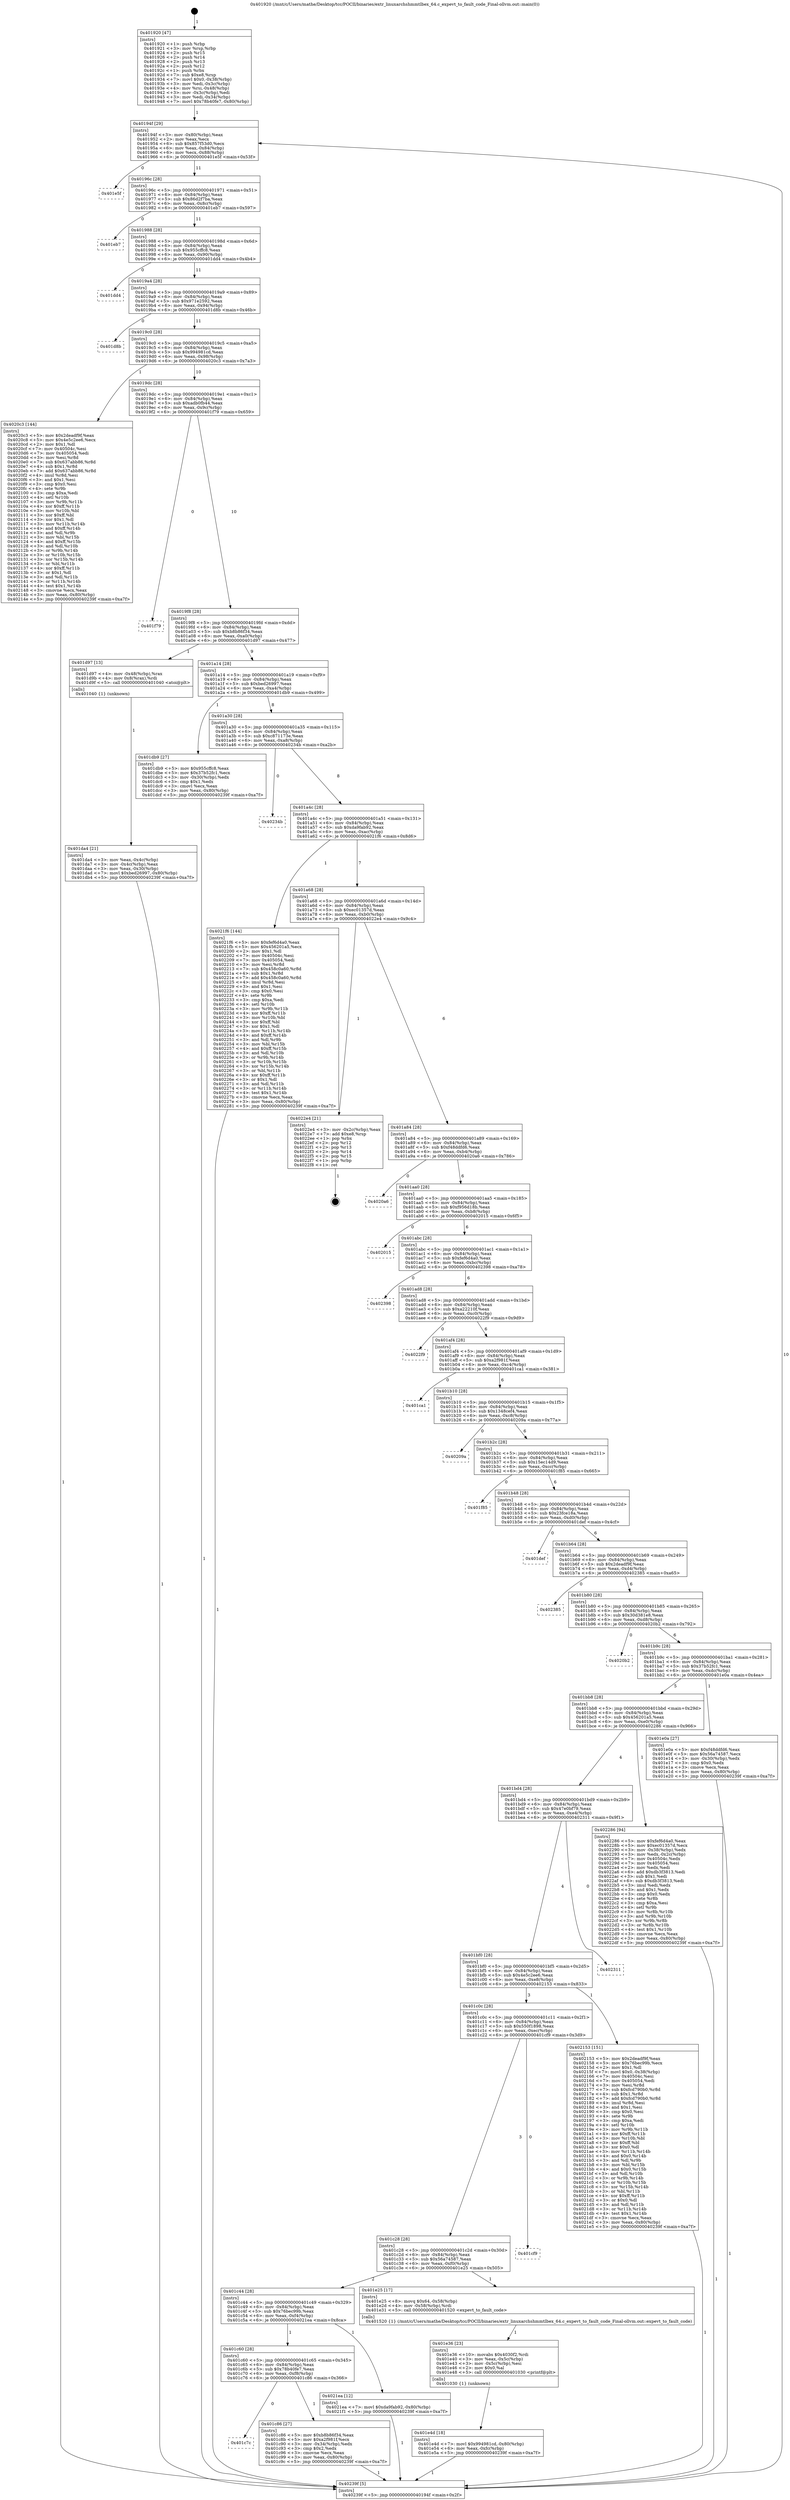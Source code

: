 digraph "0x401920" {
  label = "0x401920 (/mnt/c/Users/mathe/Desktop/tcc/POCII/binaries/extr_linuxarchshmmtlbex_64.c_expevt_to_fault_code_Final-ollvm.out::main(0))"
  labelloc = "t"
  node[shape=record]

  Entry [label="",width=0.3,height=0.3,shape=circle,fillcolor=black,style=filled]
  "0x40194f" [label="{
     0x40194f [29]\l
     | [instrs]\l
     &nbsp;&nbsp;0x40194f \<+3\>: mov -0x80(%rbp),%eax\l
     &nbsp;&nbsp;0x401952 \<+2\>: mov %eax,%ecx\l
     &nbsp;&nbsp;0x401954 \<+6\>: sub $0x857f53d0,%ecx\l
     &nbsp;&nbsp;0x40195a \<+6\>: mov %eax,-0x84(%rbp)\l
     &nbsp;&nbsp;0x401960 \<+6\>: mov %ecx,-0x88(%rbp)\l
     &nbsp;&nbsp;0x401966 \<+6\>: je 0000000000401e5f \<main+0x53f\>\l
  }"]
  "0x401e5f" [label="{
     0x401e5f\l
  }", style=dashed]
  "0x40196c" [label="{
     0x40196c [28]\l
     | [instrs]\l
     &nbsp;&nbsp;0x40196c \<+5\>: jmp 0000000000401971 \<main+0x51\>\l
     &nbsp;&nbsp;0x401971 \<+6\>: mov -0x84(%rbp),%eax\l
     &nbsp;&nbsp;0x401977 \<+5\>: sub $0x86d2f7ba,%eax\l
     &nbsp;&nbsp;0x40197c \<+6\>: mov %eax,-0x8c(%rbp)\l
     &nbsp;&nbsp;0x401982 \<+6\>: je 0000000000401eb7 \<main+0x597\>\l
  }"]
  Exit [label="",width=0.3,height=0.3,shape=circle,fillcolor=black,style=filled,peripheries=2]
  "0x401eb7" [label="{
     0x401eb7\l
  }", style=dashed]
  "0x401988" [label="{
     0x401988 [28]\l
     | [instrs]\l
     &nbsp;&nbsp;0x401988 \<+5\>: jmp 000000000040198d \<main+0x6d\>\l
     &nbsp;&nbsp;0x40198d \<+6\>: mov -0x84(%rbp),%eax\l
     &nbsp;&nbsp;0x401993 \<+5\>: sub $0x955cffc8,%eax\l
     &nbsp;&nbsp;0x401998 \<+6\>: mov %eax,-0x90(%rbp)\l
     &nbsp;&nbsp;0x40199e \<+6\>: je 0000000000401dd4 \<main+0x4b4\>\l
  }"]
  "0x401e4d" [label="{
     0x401e4d [18]\l
     | [instrs]\l
     &nbsp;&nbsp;0x401e4d \<+7\>: movl $0x994981cd,-0x80(%rbp)\l
     &nbsp;&nbsp;0x401e54 \<+6\>: mov %eax,-0xfc(%rbp)\l
     &nbsp;&nbsp;0x401e5a \<+5\>: jmp 000000000040239f \<main+0xa7f\>\l
  }"]
  "0x401dd4" [label="{
     0x401dd4\l
  }", style=dashed]
  "0x4019a4" [label="{
     0x4019a4 [28]\l
     | [instrs]\l
     &nbsp;&nbsp;0x4019a4 \<+5\>: jmp 00000000004019a9 \<main+0x89\>\l
     &nbsp;&nbsp;0x4019a9 \<+6\>: mov -0x84(%rbp),%eax\l
     &nbsp;&nbsp;0x4019af \<+5\>: sub $0x971e2592,%eax\l
     &nbsp;&nbsp;0x4019b4 \<+6\>: mov %eax,-0x94(%rbp)\l
     &nbsp;&nbsp;0x4019ba \<+6\>: je 0000000000401d8b \<main+0x46b\>\l
  }"]
  "0x401e36" [label="{
     0x401e36 [23]\l
     | [instrs]\l
     &nbsp;&nbsp;0x401e36 \<+10\>: movabs $0x4030f2,%rdi\l
     &nbsp;&nbsp;0x401e40 \<+3\>: mov %eax,-0x5c(%rbp)\l
     &nbsp;&nbsp;0x401e43 \<+3\>: mov -0x5c(%rbp),%esi\l
     &nbsp;&nbsp;0x401e46 \<+2\>: mov $0x0,%al\l
     &nbsp;&nbsp;0x401e48 \<+5\>: call 0000000000401030 \<printf@plt\>\l
     | [calls]\l
     &nbsp;&nbsp;0x401030 \{1\} (unknown)\l
  }"]
  "0x401d8b" [label="{
     0x401d8b\l
  }", style=dashed]
  "0x4019c0" [label="{
     0x4019c0 [28]\l
     | [instrs]\l
     &nbsp;&nbsp;0x4019c0 \<+5\>: jmp 00000000004019c5 \<main+0xa5\>\l
     &nbsp;&nbsp;0x4019c5 \<+6\>: mov -0x84(%rbp),%eax\l
     &nbsp;&nbsp;0x4019cb \<+5\>: sub $0x994981cd,%eax\l
     &nbsp;&nbsp;0x4019d0 \<+6\>: mov %eax,-0x98(%rbp)\l
     &nbsp;&nbsp;0x4019d6 \<+6\>: je 00000000004020c3 \<main+0x7a3\>\l
  }"]
  "0x401da4" [label="{
     0x401da4 [21]\l
     | [instrs]\l
     &nbsp;&nbsp;0x401da4 \<+3\>: mov %eax,-0x4c(%rbp)\l
     &nbsp;&nbsp;0x401da7 \<+3\>: mov -0x4c(%rbp),%eax\l
     &nbsp;&nbsp;0x401daa \<+3\>: mov %eax,-0x30(%rbp)\l
     &nbsp;&nbsp;0x401dad \<+7\>: movl $0xbed26997,-0x80(%rbp)\l
     &nbsp;&nbsp;0x401db4 \<+5\>: jmp 000000000040239f \<main+0xa7f\>\l
  }"]
  "0x4020c3" [label="{
     0x4020c3 [144]\l
     | [instrs]\l
     &nbsp;&nbsp;0x4020c3 \<+5\>: mov $0x2deadf9f,%eax\l
     &nbsp;&nbsp;0x4020c8 \<+5\>: mov $0x4e5c2ee6,%ecx\l
     &nbsp;&nbsp;0x4020cd \<+2\>: mov $0x1,%dl\l
     &nbsp;&nbsp;0x4020cf \<+7\>: mov 0x40504c,%esi\l
     &nbsp;&nbsp;0x4020d6 \<+7\>: mov 0x405054,%edi\l
     &nbsp;&nbsp;0x4020dd \<+3\>: mov %esi,%r8d\l
     &nbsp;&nbsp;0x4020e0 \<+7\>: sub $0x637abb86,%r8d\l
     &nbsp;&nbsp;0x4020e7 \<+4\>: sub $0x1,%r8d\l
     &nbsp;&nbsp;0x4020eb \<+7\>: add $0x637abb86,%r8d\l
     &nbsp;&nbsp;0x4020f2 \<+4\>: imul %r8d,%esi\l
     &nbsp;&nbsp;0x4020f6 \<+3\>: and $0x1,%esi\l
     &nbsp;&nbsp;0x4020f9 \<+3\>: cmp $0x0,%esi\l
     &nbsp;&nbsp;0x4020fc \<+4\>: sete %r9b\l
     &nbsp;&nbsp;0x402100 \<+3\>: cmp $0xa,%edi\l
     &nbsp;&nbsp;0x402103 \<+4\>: setl %r10b\l
     &nbsp;&nbsp;0x402107 \<+3\>: mov %r9b,%r11b\l
     &nbsp;&nbsp;0x40210a \<+4\>: xor $0xff,%r11b\l
     &nbsp;&nbsp;0x40210e \<+3\>: mov %r10b,%bl\l
     &nbsp;&nbsp;0x402111 \<+3\>: xor $0xff,%bl\l
     &nbsp;&nbsp;0x402114 \<+3\>: xor $0x1,%dl\l
     &nbsp;&nbsp;0x402117 \<+3\>: mov %r11b,%r14b\l
     &nbsp;&nbsp;0x40211a \<+4\>: and $0xff,%r14b\l
     &nbsp;&nbsp;0x40211e \<+3\>: and %dl,%r9b\l
     &nbsp;&nbsp;0x402121 \<+3\>: mov %bl,%r15b\l
     &nbsp;&nbsp;0x402124 \<+4\>: and $0xff,%r15b\l
     &nbsp;&nbsp;0x402128 \<+3\>: and %dl,%r10b\l
     &nbsp;&nbsp;0x40212b \<+3\>: or %r9b,%r14b\l
     &nbsp;&nbsp;0x40212e \<+3\>: or %r10b,%r15b\l
     &nbsp;&nbsp;0x402131 \<+3\>: xor %r15b,%r14b\l
     &nbsp;&nbsp;0x402134 \<+3\>: or %bl,%r11b\l
     &nbsp;&nbsp;0x402137 \<+4\>: xor $0xff,%r11b\l
     &nbsp;&nbsp;0x40213b \<+3\>: or $0x1,%dl\l
     &nbsp;&nbsp;0x40213e \<+3\>: and %dl,%r11b\l
     &nbsp;&nbsp;0x402141 \<+3\>: or %r11b,%r14b\l
     &nbsp;&nbsp;0x402144 \<+4\>: test $0x1,%r14b\l
     &nbsp;&nbsp;0x402148 \<+3\>: cmovne %ecx,%eax\l
     &nbsp;&nbsp;0x40214b \<+3\>: mov %eax,-0x80(%rbp)\l
     &nbsp;&nbsp;0x40214e \<+5\>: jmp 000000000040239f \<main+0xa7f\>\l
  }"]
  "0x4019dc" [label="{
     0x4019dc [28]\l
     | [instrs]\l
     &nbsp;&nbsp;0x4019dc \<+5\>: jmp 00000000004019e1 \<main+0xc1\>\l
     &nbsp;&nbsp;0x4019e1 \<+6\>: mov -0x84(%rbp),%eax\l
     &nbsp;&nbsp;0x4019e7 \<+5\>: sub $0xadb0fb44,%eax\l
     &nbsp;&nbsp;0x4019ec \<+6\>: mov %eax,-0x9c(%rbp)\l
     &nbsp;&nbsp;0x4019f2 \<+6\>: je 0000000000401f79 \<main+0x659\>\l
  }"]
  "0x401920" [label="{
     0x401920 [47]\l
     | [instrs]\l
     &nbsp;&nbsp;0x401920 \<+1\>: push %rbp\l
     &nbsp;&nbsp;0x401921 \<+3\>: mov %rsp,%rbp\l
     &nbsp;&nbsp;0x401924 \<+2\>: push %r15\l
     &nbsp;&nbsp;0x401926 \<+2\>: push %r14\l
     &nbsp;&nbsp;0x401928 \<+2\>: push %r13\l
     &nbsp;&nbsp;0x40192a \<+2\>: push %r12\l
     &nbsp;&nbsp;0x40192c \<+1\>: push %rbx\l
     &nbsp;&nbsp;0x40192d \<+7\>: sub $0xe8,%rsp\l
     &nbsp;&nbsp;0x401934 \<+7\>: movl $0x0,-0x38(%rbp)\l
     &nbsp;&nbsp;0x40193b \<+3\>: mov %edi,-0x3c(%rbp)\l
     &nbsp;&nbsp;0x40193e \<+4\>: mov %rsi,-0x48(%rbp)\l
     &nbsp;&nbsp;0x401942 \<+3\>: mov -0x3c(%rbp),%edi\l
     &nbsp;&nbsp;0x401945 \<+3\>: mov %edi,-0x34(%rbp)\l
     &nbsp;&nbsp;0x401948 \<+7\>: movl $0x78b40fe7,-0x80(%rbp)\l
  }"]
  "0x401f79" [label="{
     0x401f79\l
  }", style=dashed]
  "0x4019f8" [label="{
     0x4019f8 [28]\l
     | [instrs]\l
     &nbsp;&nbsp;0x4019f8 \<+5\>: jmp 00000000004019fd \<main+0xdd\>\l
     &nbsp;&nbsp;0x4019fd \<+6\>: mov -0x84(%rbp),%eax\l
     &nbsp;&nbsp;0x401a03 \<+5\>: sub $0xb8b86f34,%eax\l
     &nbsp;&nbsp;0x401a08 \<+6\>: mov %eax,-0xa0(%rbp)\l
     &nbsp;&nbsp;0x401a0e \<+6\>: je 0000000000401d97 \<main+0x477\>\l
  }"]
  "0x40239f" [label="{
     0x40239f [5]\l
     | [instrs]\l
     &nbsp;&nbsp;0x40239f \<+5\>: jmp 000000000040194f \<main+0x2f\>\l
  }"]
  "0x401d97" [label="{
     0x401d97 [13]\l
     | [instrs]\l
     &nbsp;&nbsp;0x401d97 \<+4\>: mov -0x48(%rbp),%rax\l
     &nbsp;&nbsp;0x401d9b \<+4\>: mov 0x8(%rax),%rdi\l
     &nbsp;&nbsp;0x401d9f \<+5\>: call 0000000000401040 \<atoi@plt\>\l
     | [calls]\l
     &nbsp;&nbsp;0x401040 \{1\} (unknown)\l
  }"]
  "0x401a14" [label="{
     0x401a14 [28]\l
     | [instrs]\l
     &nbsp;&nbsp;0x401a14 \<+5\>: jmp 0000000000401a19 \<main+0xf9\>\l
     &nbsp;&nbsp;0x401a19 \<+6\>: mov -0x84(%rbp),%eax\l
     &nbsp;&nbsp;0x401a1f \<+5\>: sub $0xbed26997,%eax\l
     &nbsp;&nbsp;0x401a24 \<+6\>: mov %eax,-0xa4(%rbp)\l
     &nbsp;&nbsp;0x401a2a \<+6\>: je 0000000000401db9 \<main+0x499\>\l
  }"]
  "0x401c7c" [label="{
     0x401c7c\l
  }", style=dashed]
  "0x401db9" [label="{
     0x401db9 [27]\l
     | [instrs]\l
     &nbsp;&nbsp;0x401db9 \<+5\>: mov $0x955cffc8,%eax\l
     &nbsp;&nbsp;0x401dbe \<+5\>: mov $0x37b52fc1,%ecx\l
     &nbsp;&nbsp;0x401dc3 \<+3\>: mov -0x30(%rbp),%edx\l
     &nbsp;&nbsp;0x401dc6 \<+3\>: cmp $0x1,%edx\l
     &nbsp;&nbsp;0x401dc9 \<+3\>: cmovl %ecx,%eax\l
     &nbsp;&nbsp;0x401dcc \<+3\>: mov %eax,-0x80(%rbp)\l
     &nbsp;&nbsp;0x401dcf \<+5\>: jmp 000000000040239f \<main+0xa7f\>\l
  }"]
  "0x401a30" [label="{
     0x401a30 [28]\l
     | [instrs]\l
     &nbsp;&nbsp;0x401a30 \<+5\>: jmp 0000000000401a35 \<main+0x115\>\l
     &nbsp;&nbsp;0x401a35 \<+6\>: mov -0x84(%rbp),%eax\l
     &nbsp;&nbsp;0x401a3b \<+5\>: sub $0xc871173e,%eax\l
     &nbsp;&nbsp;0x401a40 \<+6\>: mov %eax,-0xa8(%rbp)\l
     &nbsp;&nbsp;0x401a46 \<+6\>: je 000000000040234b \<main+0xa2b\>\l
  }"]
  "0x401c86" [label="{
     0x401c86 [27]\l
     | [instrs]\l
     &nbsp;&nbsp;0x401c86 \<+5\>: mov $0xb8b86f34,%eax\l
     &nbsp;&nbsp;0x401c8b \<+5\>: mov $0xa2f981f,%ecx\l
     &nbsp;&nbsp;0x401c90 \<+3\>: mov -0x34(%rbp),%edx\l
     &nbsp;&nbsp;0x401c93 \<+3\>: cmp $0x2,%edx\l
     &nbsp;&nbsp;0x401c96 \<+3\>: cmovne %ecx,%eax\l
     &nbsp;&nbsp;0x401c99 \<+3\>: mov %eax,-0x80(%rbp)\l
     &nbsp;&nbsp;0x401c9c \<+5\>: jmp 000000000040239f \<main+0xa7f\>\l
  }"]
  "0x40234b" [label="{
     0x40234b\l
  }", style=dashed]
  "0x401a4c" [label="{
     0x401a4c [28]\l
     | [instrs]\l
     &nbsp;&nbsp;0x401a4c \<+5\>: jmp 0000000000401a51 \<main+0x131\>\l
     &nbsp;&nbsp;0x401a51 \<+6\>: mov -0x84(%rbp),%eax\l
     &nbsp;&nbsp;0x401a57 \<+5\>: sub $0xda9fab92,%eax\l
     &nbsp;&nbsp;0x401a5c \<+6\>: mov %eax,-0xac(%rbp)\l
     &nbsp;&nbsp;0x401a62 \<+6\>: je 00000000004021f6 \<main+0x8d6\>\l
  }"]
  "0x401c60" [label="{
     0x401c60 [28]\l
     | [instrs]\l
     &nbsp;&nbsp;0x401c60 \<+5\>: jmp 0000000000401c65 \<main+0x345\>\l
     &nbsp;&nbsp;0x401c65 \<+6\>: mov -0x84(%rbp),%eax\l
     &nbsp;&nbsp;0x401c6b \<+5\>: sub $0x78b40fe7,%eax\l
     &nbsp;&nbsp;0x401c70 \<+6\>: mov %eax,-0xf8(%rbp)\l
     &nbsp;&nbsp;0x401c76 \<+6\>: je 0000000000401c86 \<main+0x366\>\l
  }"]
  "0x4021f6" [label="{
     0x4021f6 [144]\l
     | [instrs]\l
     &nbsp;&nbsp;0x4021f6 \<+5\>: mov $0xfef6d4a0,%eax\l
     &nbsp;&nbsp;0x4021fb \<+5\>: mov $0x456201a5,%ecx\l
     &nbsp;&nbsp;0x402200 \<+2\>: mov $0x1,%dl\l
     &nbsp;&nbsp;0x402202 \<+7\>: mov 0x40504c,%esi\l
     &nbsp;&nbsp;0x402209 \<+7\>: mov 0x405054,%edi\l
     &nbsp;&nbsp;0x402210 \<+3\>: mov %esi,%r8d\l
     &nbsp;&nbsp;0x402213 \<+7\>: sub $0x458c0a60,%r8d\l
     &nbsp;&nbsp;0x40221a \<+4\>: sub $0x1,%r8d\l
     &nbsp;&nbsp;0x40221e \<+7\>: add $0x458c0a60,%r8d\l
     &nbsp;&nbsp;0x402225 \<+4\>: imul %r8d,%esi\l
     &nbsp;&nbsp;0x402229 \<+3\>: and $0x1,%esi\l
     &nbsp;&nbsp;0x40222c \<+3\>: cmp $0x0,%esi\l
     &nbsp;&nbsp;0x40222f \<+4\>: sete %r9b\l
     &nbsp;&nbsp;0x402233 \<+3\>: cmp $0xa,%edi\l
     &nbsp;&nbsp;0x402236 \<+4\>: setl %r10b\l
     &nbsp;&nbsp;0x40223a \<+3\>: mov %r9b,%r11b\l
     &nbsp;&nbsp;0x40223d \<+4\>: xor $0xff,%r11b\l
     &nbsp;&nbsp;0x402241 \<+3\>: mov %r10b,%bl\l
     &nbsp;&nbsp;0x402244 \<+3\>: xor $0xff,%bl\l
     &nbsp;&nbsp;0x402247 \<+3\>: xor $0x1,%dl\l
     &nbsp;&nbsp;0x40224a \<+3\>: mov %r11b,%r14b\l
     &nbsp;&nbsp;0x40224d \<+4\>: and $0xff,%r14b\l
     &nbsp;&nbsp;0x402251 \<+3\>: and %dl,%r9b\l
     &nbsp;&nbsp;0x402254 \<+3\>: mov %bl,%r15b\l
     &nbsp;&nbsp;0x402257 \<+4\>: and $0xff,%r15b\l
     &nbsp;&nbsp;0x40225b \<+3\>: and %dl,%r10b\l
     &nbsp;&nbsp;0x40225e \<+3\>: or %r9b,%r14b\l
     &nbsp;&nbsp;0x402261 \<+3\>: or %r10b,%r15b\l
     &nbsp;&nbsp;0x402264 \<+3\>: xor %r15b,%r14b\l
     &nbsp;&nbsp;0x402267 \<+3\>: or %bl,%r11b\l
     &nbsp;&nbsp;0x40226a \<+4\>: xor $0xff,%r11b\l
     &nbsp;&nbsp;0x40226e \<+3\>: or $0x1,%dl\l
     &nbsp;&nbsp;0x402271 \<+3\>: and %dl,%r11b\l
     &nbsp;&nbsp;0x402274 \<+3\>: or %r11b,%r14b\l
     &nbsp;&nbsp;0x402277 \<+4\>: test $0x1,%r14b\l
     &nbsp;&nbsp;0x40227b \<+3\>: cmovne %ecx,%eax\l
     &nbsp;&nbsp;0x40227e \<+3\>: mov %eax,-0x80(%rbp)\l
     &nbsp;&nbsp;0x402281 \<+5\>: jmp 000000000040239f \<main+0xa7f\>\l
  }"]
  "0x401a68" [label="{
     0x401a68 [28]\l
     | [instrs]\l
     &nbsp;&nbsp;0x401a68 \<+5\>: jmp 0000000000401a6d \<main+0x14d\>\l
     &nbsp;&nbsp;0x401a6d \<+6\>: mov -0x84(%rbp),%eax\l
     &nbsp;&nbsp;0x401a73 \<+5\>: sub $0xec01357d,%eax\l
     &nbsp;&nbsp;0x401a78 \<+6\>: mov %eax,-0xb0(%rbp)\l
     &nbsp;&nbsp;0x401a7e \<+6\>: je 00000000004022e4 \<main+0x9c4\>\l
  }"]
  "0x4021ea" [label="{
     0x4021ea [12]\l
     | [instrs]\l
     &nbsp;&nbsp;0x4021ea \<+7\>: movl $0xda9fab92,-0x80(%rbp)\l
     &nbsp;&nbsp;0x4021f1 \<+5\>: jmp 000000000040239f \<main+0xa7f\>\l
  }"]
  "0x4022e4" [label="{
     0x4022e4 [21]\l
     | [instrs]\l
     &nbsp;&nbsp;0x4022e4 \<+3\>: mov -0x2c(%rbp),%eax\l
     &nbsp;&nbsp;0x4022e7 \<+7\>: add $0xe8,%rsp\l
     &nbsp;&nbsp;0x4022ee \<+1\>: pop %rbx\l
     &nbsp;&nbsp;0x4022ef \<+2\>: pop %r12\l
     &nbsp;&nbsp;0x4022f1 \<+2\>: pop %r13\l
     &nbsp;&nbsp;0x4022f3 \<+2\>: pop %r14\l
     &nbsp;&nbsp;0x4022f5 \<+2\>: pop %r15\l
     &nbsp;&nbsp;0x4022f7 \<+1\>: pop %rbp\l
     &nbsp;&nbsp;0x4022f8 \<+1\>: ret\l
  }"]
  "0x401a84" [label="{
     0x401a84 [28]\l
     | [instrs]\l
     &nbsp;&nbsp;0x401a84 \<+5\>: jmp 0000000000401a89 \<main+0x169\>\l
     &nbsp;&nbsp;0x401a89 \<+6\>: mov -0x84(%rbp),%eax\l
     &nbsp;&nbsp;0x401a8f \<+5\>: sub $0xf48ddfd6,%eax\l
     &nbsp;&nbsp;0x401a94 \<+6\>: mov %eax,-0xb4(%rbp)\l
     &nbsp;&nbsp;0x401a9a \<+6\>: je 00000000004020a6 \<main+0x786\>\l
  }"]
  "0x401c44" [label="{
     0x401c44 [28]\l
     | [instrs]\l
     &nbsp;&nbsp;0x401c44 \<+5\>: jmp 0000000000401c49 \<main+0x329\>\l
     &nbsp;&nbsp;0x401c49 \<+6\>: mov -0x84(%rbp),%eax\l
     &nbsp;&nbsp;0x401c4f \<+5\>: sub $0x76bec99b,%eax\l
     &nbsp;&nbsp;0x401c54 \<+6\>: mov %eax,-0xf4(%rbp)\l
     &nbsp;&nbsp;0x401c5a \<+6\>: je 00000000004021ea \<main+0x8ca\>\l
  }"]
  "0x4020a6" [label="{
     0x4020a6\l
  }", style=dashed]
  "0x401aa0" [label="{
     0x401aa0 [28]\l
     | [instrs]\l
     &nbsp;&nbsp;0x401aa0 \<+5\>: jmp 0000000000401aa5 \<main+0x185\>\l
     &nbsp;&nbsp;0x401aa5 \<+6\>: mov -0x84(%rbp),%eax\l
     &nbsp;&nbsp;0x401aab \<+5\>: sub $0xf956d18b,%eax\l
     &nbsp;&nbsp;0x401ab0 \<+6\>: mov %eax,-0xb8(%rbp)\l
     &nbsp;&nbsp;0x401ab6 \<+6\>: je 0000000000402015 \<main+0x6f5\>\l
  }"]
  "0x401e25" [label="{
     0x401e25 [17]\l
     | [instrs]\l
     &nbsp;&nbsp;0x401e25 \<+8\>: movq $0x64,-0x58(%rbp)\l
     &nbsp;&nbsp;0x401e2d \<+4\>: mov -0x58(%rbp),%rdi\l
     &nbsp;&nbsp;0x401e31 \<+5\>: call 0000000000401520 \<expevt_to_fault_code\>\l
     | [calls]\l
     &nbsp;&nbsp;0x401520 \{1\} (/mnt/c/Users/mathe/Desktop/tcc/POCII/binaries/extr_linuxarchshmmtlbex_64.c_expevt_to_fault_code_Final-ollvm.out::expevt_to_fault_code)\l
  }"]
  "0x402015" [label="{
     0x402015\l
  }", style=dashed]
  "0x401abc" [label="{
     0x401abc [28]\l
     | [instrs]\l
     &nbsp;&nbsp;0x401abc \<+5\>: jmp 0000000000401ac1 \<main+0x1a1\>\l
     &nbsp;&nbsp;0x401ac1 \<+6\>: mov -0x84(%rbp),%eax\l
     &nbsp;&nbsp;0x401ac7 \<+5\>: sub $0xfef6d4a0,%eax\l
     &nbsp;&nbsp;0x401acc \<+6\>: mov %eax,-0xbc(%rbp)\l
     &nbsp;&nbsp;0x401ad2 \<+6\>: je 0000000000402398 \<main+0xa78\>\l
  }"]
  "0x401c28" [label="{
     0x401c28 [28]\l
     | [instrs]\l
     &nbsp;&nbsp;0x401c28 \<+5\>: jmp 0000000000401c2d \<main+0x30d\>\l
     &nbsp;&nbsp;0x401c2d \<+6\>: mov -0x84(%rbp),%eax\l
     &nbsp;&nbsp;0x401c33 \<+5\>: sub $0x56a74587,%eax\l
     &nbsp;&nbsp;0x401c38 \<+6\>: mov %eax,-0xf0(%rbp)\l
     &nbsp;&nbsp;0x401c3e \<+6\>: je 0000000000401e25 \<main+0x505\>\l
  }"]
  "0x402398" [label="{
     0x402398\l
  }", style=dashed]
  "0x401ad8" [label="{
     0x401ad8 [28]\l
     | [instrs]\l
     &nbsp;&nbsp;0x401ad8 \<+5\>: jmp 0000000000401add \<main+0x1bd\>\l
     &nbsp;&nbsp;0x401add \<+6\>: mov -0x84(%rbp),%eax\l
     &nbsp;&nbsp;0x401ae3 \<+5\>: sub $0xa22210f,%eax\l
     &nbsp;&nbsp;0x401ae8 \<+6\>: mov %eax,-0xc0(%rbp)\l
     &nbsp;&nbsp;0x401aee \<+6\>: je 00000000004022f9 \<main+0x9d9\>\l
  }"]
  "0x401cf9" [label="{
     0x401cf9\l
  }", style=dashed]
  "0x4022f9" [label="{
     0x4022f9\l
  }", style=dashed]
  "0x401af4" [label="{
     0x401af4 [28]\l
     | [instrs]\l
     &nbsp;&nbsp;0x401af4 \<+5\>: jmp 0000000000401af9 \<main+0x1d9\>\l
     &nbsp;&nbsp;0x401af9 \<+6\>: mov -0x84(%rbp),%eax\l
     &nbsp;&nbsp;0x401aff \<+5\>: sub $0xa2f981f,%eax\l
     &nbsp;&nbsp;0x401b04 \<+6\>: mov %eax,-0xc4(%rbp)\l
     &nbsp;&nbsp;0x401b0a \<+6\>: je 0000000000401ca1 \<main+0x381\>\l
  }"]
  "0x401c0c" [label="{
     0x401c0c [28]\l
     | [instrs]\l
     &nbsp;&nbsp;0x401c0c \<+5\>: jmp 0000000000401c11 \<main+0x2f1\>\l
     &nbsp;&nbsp;0x401c11 \<+6\>: mov -0x84(%rbp),%eax\l
     &nbsp;&nbsp;0x401c17 \<+5\>: sub $0x550f1898,%eax\l
     &nbsp;&nbsp;0x401c1c \<+6\>: mov %eax,-0xec(%rbp)\l
     &nbsp;&nbsp;0x401c22 \<+6\>: je 0000000000401cf9 \<main+0x3d9\>\l
  }"]
  "0x401ca1" [label="{
     0x401ca1\l
  }", style=dashed]
  "0x401b10" [label="{
     0x401b10 [28]\l
     | [instrs]\l
     &nbsp;&nbsp;0x401b10 \<+5\>: jmp 0000000000401b15 \<main+0x1f5\>\l
     &nbsp;&nbsp;0x401b15 \<+6\>: mov -0x84(%rbp),%eax\l
     &nbsp;&nbsp;0x401b1b \<+5\>: sub $0x1348cef4,%eax\l
     &nbsp;&nbsp;0x401b20 \<+6\>: mov %eax,-0xc8(%rbp)\l
     &nbsp;&nbsp;0x401b26 \<+6\>: je 000000000040209a \<main+0x77a\>\l
  }"]
  "0x402153" [label="{
     0x402153 [151]\l
     | [instrs]\l
     &nbsp;&nbsp;0x402153 \<+5\>: mov $0x2deadf9f,%eax\l
     &nbsp;&nbsp;0x402158 \<+5\>: mov $0x76bec99b,%ecx\l
     &nbsp;&nbsp;0x40215d \<+2\>: mov $0x1,%dl\l
     &nbsp;&nbsp;0x40215f \<+7\>: movl $0x0,-0x38(%rbp)\l
     &nbsp;&nbsp;0x402166 \<+7\>: mov 0x40504c,%esi\l
     &nbsp;&nbsp;0x40216d \<+7\>: mov 0x405054,%edi\l
     &nbsp;&nbsp;0x402174 \<+3\>: mov %esi,%r8d\l
     &nbsp;&nbsp;0x402177 \<+7\>: sub $0xfcd790b0,%r8d\l
     &nbsp;&nbsp;0x40217e \<+4\>: sub $0x1,%r8d\l
     &nbsp;&nbsp;0x402182 \<+7\>: add $0xfcd790b0,%r8d\l
     &nbsp;&nbsp;0x402189 \<+4\>: imul %r8d,%esi\l
     &nbsp;&nbsp;0x40218d \<+3\>: and $0x1,%esi\l
     &nbsp;&nbsp;0x402190 \<+3\>: cmp $0x0,%esi\l
     &nbsp;&nbsp;0x402193 \<+4\>: sete %r9b\l
     &nbsp;&nbsp;0x402197 \<+3\>: cmp $0xa,%edi\l
     &nbsp;&nbsp;0x40219a \<+4\>: setl %r10b\l
     &nbsp;&nbsp;0x40219e \<+3\>: mov %r9b,%r11b\l
     &nbsp;&nbsp;0x4021a1 \<+4\>: xor $0xff,%r11b\l
     &nbsp;&nbsp;0x4021a5 \<+3\>: mov %r10b,%bl\l
     &nbsp;&nbsp;0x4021a8 \<+3\>: xor $0xff,%bl\l
     &nbsp;&nbsp;0x4021ab \<+3\>: xor $0x0,%dl\l
     &nbsp;&nbsp;0x4021ae \<+3\>: mov %r11b,%r14b\l
     &nbsp;&nbsp;0x4021b1 \<+4\>: and $0x0,%r14b\l
     &nbsp;&nbsp;0x4021b5 \<+3\>: and %dl,%r9b\l
     &nbsp;&nbsp;0x4021b8 \<+3\>: mov %bl,%r15b\l
     &nbsp;&nbsp;0x4021bb \<+4\>: and $0x0,%r15b\l
     &nbsp;&nbsp;0x4021bf \<+3\>: and %dl,%r10b\l
     &nbsp;&nbsp;0x4021c2 \<+3\>: or %r9b,%r14b\l
     &nbsp;&nbsp;0x4021c5 \<+3\>: or %r10b,%r15b\l
     &nbsp;&nbsp;0x4021c8 \<+3\>: xor %r15b,%r14b\l
     &nbsp;&nbsp;0x4021cb \<+3\>: or %bl,%r11b\l
     &nbsp;&nbsp;0x4021ce \<+4\>: xor $0xff,%r11b\l
     &nbsp;&nbsp;0x4021d2 \<+3\>: or $0x0,%dl\l
     &nbsp;&nbsp;0x4021d5 \<+3\>: and %dl,%r11b\l
     &nbsp;&nbsp;0x4021d8 \<+3\>: or %r11b,%r14b\l
     &nbsp;&nbsp;0x4021db \<+4\>: test $0x1,%r14b\l
     &nbsp;&nbsp;0x4021df \<+3\>: cmovne %ecx,%eax\l
     &nbsp;&nbsp;0x4021e2 \<+3\>: mov %eax,-0x80(%rbp)\l
     &nbsp;&nbsp;0x4021e5 \<+5\>: jmp 000000000040239f \<main+0xa7f\>\l
  }"]
  "0x40209a" [label="{
     0x40209a\l
  }", style=dashed]
  "0x401b2c" [label="{
     0x401b2c [28]\l
     | [instrs]\l
     &nbsp;&nbsp;0x401b2c \<+5\>: jmp 0000000000401b31 \<main+0x211\>\l
     &nbsp;&nbsp;0x401b31 \<+6\>: mov -0x84(%rbp),%eax\l
     &nbsp;&nbsp;0x401b37 \<+5\>: sub $0x15ec14d9,%eax\l
     &nbsp;&nbsp;0x401b3c \<+6\>: mov %eax,-0xcc(%rbp)\l
     &nbsp;&nbsp;0x401b42 \<+6\>: je 0000000000401f85 \<main+0x665\>\l
  }"]
  "0x401bf0" [label="{
     0x401bf0 [28]\l
     | [instrs]\l
     &nbsp;&nbsp;0x401bf0 \<+5\>: jmp 0000000000401bf5 \<main+0x2d5\>\l
     &nbsp;&nbsp;0x401bf5 \<+6\>: mov -0x84(%rbp),%eax\l
     &nbsp;&nbsp;0x401bfb \<+5\>: sub $0x4e5c2ee6,%eax\l
     &nbsp;&nbsp;0x401c00 \<+6\>: mov %eax,-0xe8(%rbp)\l
     &nbsp;&nbsp;0x401c06 \<+6\>: je 0000000000402153 \<main+0x833\>\l
  }"]
  "0x401f85" [label="{
     0x401f85\l
  }", style=dashed]
  "0x401b48" [label="{
     0x401b48 [28]\l
     | [instrs]\l
     &nbsp;&nbsp;0x401b48 \<+5\>: jmp 0000000000401b4d \<main+0x22d\>\l
     &nbsp;&nbsp;0x401b4d \<+6\>: mov -0x84(%rbp),%eax\l
     &nbsp;&nbsp;0x401b53 \<+5\>: sub $0x23fce18a,%eax\l
     &nbsp;&nbsp;0x401b58 \<+6\>: mov %eax,-0xd0(%rbp)\l
     &nbsp;&nbsp;0x401b5e \<+6\>: je 0000000000401def \<main+0x4cf\>\l
  }"]
  "0x402311" [label="{
     0x402311\l
  }", style=dashed]
  "0x401def" [label="{
     0x401def\l
  }", style=dashed]
  "0x401b64" [label="{
     0x401b64 [28]\l
     | [instrs]\l
     &nbsp;&nbsp;0x401b64 \<+5\>: jmp 0000000000401b69 \<main+0x249\>\l
     &nbsp;&nbsp;0x401b69 \<+6\>: mov -0x84(%rbp),%eax\l
     &nbsp;&nbsp;0x401b6f \<+5\>: sub $0x2deadf9f,%eax\l
     &nbsp;&nbsp;0x401b74 \<+6\>: mov %eax,-0xd4(%rbp)\l
     &nbsp;&nbsp;0x401b7a \<+6\>: je 0000000000402385 \<main+0xa65\>\l
  }"]
  "0x401bd4" [label="{
     0x401bd4 [28]\l
     | [instrs]\l
     &nbsp;&nbsp;0x401bd4 \<+5\>: jmp 0000000000401bd9 \<main+0x2b9\>\l
     &nbsp;&nbsp;0x401bd9 \<+6\>: mov -0x84(%rbp),%eax\l
     &nbsp;&nbsp;0x401bdf \<+5\>: sub $0x47e0bf79,%eax\l
     &nbsp;&nbsp;0x401be4 \<+6\>: mov %eax,-0xe4(%rbp)\l
     &nbsp;&nbsp;0x401bea \<+6\>: je 0000000000402311 \<main+0x9f1\>\l
  }"]
  "0x402385" [label="{
     0x402385\l
  }", style=dashed]
  "0x401b80" [label="{
     0x401b80 [28]\l
     | [instrs]\l
     &nbsp;&nbsp;0x401b80 \<+5\>: jmp 0000000000401b85 \<main+0x265\>\l
     &nbsp;&nbsp;0x401b85 \<+6\>: mov -0x84(%rbp),%eax\l
     &nbsp;&nbsp;0x401b8b \<+5\>: sub $0x30d381e8,%eax\l
     &nbsp;&nbsp;0x401b90 \<+6\>: mov %eax,-0xd8(%rbp)\l
     &nbsp;&nbsp;0x401b96 \<+6\>: je 00000000004020b2 \<main+0x792\>\l
  }"]
  "0x402286" [label="{
     0x402286 [94]\l
     | [instrs]\l
     &nbsp;&nbsp;0x402286 \<+5\>: mov $0xfef6d4a0,%eax\l
     &nbsp;&nbsp;0x40228b \<+5\>: mov $0xec01357d,%ecx\l
     &nbsp;&nbsp;0x402290 \<+3\>: mov -0x38(%rbp),%edx\l
     &nbsp;&nbsp;0x402293 \<+3\>: mov %edx,-0x2c(%rbp)\l
     &nbsp;&nbsp;0x402296 \<+7\>: mov 0x40504c,%edx\l
     &nbsp;&nbsp;0x40229d \<+7\>: mov 0x405054,%esi\l
     &nbsp;&nbsp;0x4022a4 \<+2\>: mov %edx,%edi\l
     &nbsp;&nbsp;0x4022a6 \<+6\>: add $0xdb3f3813,%edi\l
     &nbsp;&nbsp;0x4022ac \<+3\>: sub $0x1,%edi\l
     &nbsp;&nbsp;0x4022af \<+6\>: sub $0xdb3f3813,%edi\l
     &nbsp;&nbsp;0x4022b5 \<+3\>: imul %edi,%edx\l
     &nbsp;&nbsp;0x4022b8 \<+3\>: and $0x1,%edx\l
     &nbsp;&nbsp;0x4022bb \<+3\>: cmp $0x0,%edx\l
     &nbsp;&nbsp;0x4022be \<+4\>: sete %r8b\l
     &nbsp;&nbsp;0x4022c2 \<+3\>: cmp $0xa,%esi\l
     &nbsp;&nbsp;0x4022c5 \<+4\>: setl %r9b\l
     &nbsp;&nbsp;0x4022c9 \<+3\>: mov %r8b,%r10b\l
     &nbsp;&nbsp;0x4022cc \<+3\>: and %r9b,%r10b\l
     &nbsp;&nbsp;0x4022cf \<+3\>: xor %r9b,%r8b\l
     &nbsp;&nbsp;0x4022d2 \<+3\>: or %r8b,%r10b\l
     &nbsp;&nbsp;0x4022d5 \<+4\>: test $0x1,%r10b\l
     &nbsp;&nbsp;0x4022d9 \<+3\>: cmovne %ecx,%eax\l
     &nbsp;&nbsp;0x4022dc \<+3\>: mov %eax,-0x80(%rbp)\l
     &nbsp;&nbsp;0x4022df \<+5\>: jmp 000000000040239f \<main+0xa7f\>\l
  }"]
  "0x4020b2" [label="{
     0x4020b2\l
  }", style=dashed]
  "0x401b9c" [label="{
     0x401b9c [28]\l
     | [instrs]\l
     &nbsp;&nbsp;0x401b9c \<+5\>: jmp 0000000000401ba1 \<main+0x281\>\l
     &nbsp;&nbsp;0x401ba1 \<+6\>: mov -0x84(%rbp),%eax\l
     &nbsp;&nbsp;0x401ba7 \<+5\>: sub $0x37b52fc1,%eax\l
     &nbsp;&nbsp;0x401bac \<+6\>: mov %eax,-0xdc(%rbp)\l
     &nbsp;&nbsp;0x401bb2 \<+6\>: je 0000000000401e0a \<main+0x4ea\>\l
  }"]
  "0x401bb8" [label="{
     0x401bb8 [28]\l
     | [instrs]\l
     &nbsp;&nbsp;0x401bb8 \<+5\>: jmp 0000000000401bbd \<main+0x29d\>\l
     &nbsp;&nbsp;0x401bbd \<+6\>: mov -0x84(%rbp),%eax\l
     &nbsp;&nbsp;0x401bc3 \<+5\>: sub $0x456201a5,%eax\l
     &nbsp;&nbsp;0x401bc8 \<+6\>: mov %eax,-0xe0(%rbp)\l
     &nbsp;&nbsp;0x401bce \<+6\>: je 0000000000402286 \<main+0x966\>\l
  }"]
  "0x401e0a" [label="{
     0x401e0a [27]\l
     | [instrs]\l
     &nbsp;&nbsp;0x401e0a \<+5\>: mov $0xf48ddfd6,%eax\l
     &nbsp;&nbsp;0x401e0f \<+5\>: mov $0x56a74587,%ecx\l
     &nbsp;&nbsp;0x401e14 \<+3\>: mov -0x30(%rbp),%edx\l
     &nbsp;&nbsp;0x401e17 \<+3\>: cmp $0x0,%edx\l
     &nbsp;&nbsp;0x401e1a \<+3\>: cmove %ecx,%eax\l
     &nbsp;&nbsp;0x401e1d \<+3\>: mov %eax,-0x80(%rbp)\l
     &nbsp;&nbsp;0x401e20 \<+5\>: jmp 000000000040239f \<main+0xa7f\>\l
  }"]
  Entry -> "0x401920" [label=" 1"]
  "0x40194f" -> "0x401e5f" [label=" 0"]
  "0x40194f" -> "0x40196c" [label=" 11"]
  "0x4022e4" -> Exit [label=" 1"]
  "0x40196c" -> "0x401eb7" [label=" 0"]
  "0x40196c" -> "0x401988" [label=" 11"]
  "0x402286" -> "0x40239f" [label=" 1"]
  "0x401988" -> "0x401dd4" [label=" 0"]
  "0x401988" -> "0x4019a4" [label=" 11"]
  "0x4021f6" -> "0x40239f" [label=" 1"]
  "0x4019a4" -> "0x401d8b" [label=" 0"]
  "0x4019a4" -> "0x4019c0" [label=" 11"]
  "0x4021ea" -> "0x40239f" [label=" 1"]
  "0x4019c0" -> "0x4020c3" [label=" 1"]
  "0x4019c0" -> "0x4019dc" [label=" 10"]
  "0x402153" -> "0x40239f" [label=" 1"]
  "0x4019dc" -> "0x401f79" [label=" 0"]
  "0x4019dc" -> "0x4019f8" [label=" 10"]
  "0x4020c3" -> "0x40239f" [label=" 1"]
  "0x4019f8" -> "0x401d97" [label=" 1"]
  "0x4019f8" -> "0x401a14" [label=" 9"]
  "0x401e4d" -> "0x40239f" [label=" 1"]
  "0x401a14" -> "0x401db9" [label=" 1"]
  "0x401a14" -> "0x401a30" [label=" 8"]
  "0x401e36" -> "0x401e4d" [label=" 1"]
  "0x401a30" -> "0x40234b" [label=" 0"]
  "0x401a30" -> "0x401a4c" [label=" 8"]
  "0x401e25" -> "0x401e36" [label=" 1"]
  "0x401a4c" -> "0x4021f6" [label=" 1"]
  "0x401a4c" -> "0x401a68" [label=" 7"]
  "0x401db9" -> "0x40239f" [label=" 1"]
  "0x401a68" -> "0x4022e4" [label=" 1"]
  "0x401a68" -> "0x401a84" [label=" 6"]
  "0x401da4" -> "0x40239f" [label=" 1"]
  "0x401a84" -> "0x4020a6" [label=" 0"]
  "0x401a84" -> "0x401aa0" [label=" 6"]
  "0x40239f" -> "0x40194f" [label=" 10"]
  "0x401aa0" -> "0x402015" [label=" 0"]
  "0x401aa0" -> "0x401abc" [label=" 6"]
  "0x401920" -> "0x40194f" [label=" 1"]
  "0x401abc" -> "0x402398" [label=" 0"]
  "0x401abc" -> "0x401ad8" [label=" 6"]
  "0x401c60" -> "0x401c7c" [label=" 0"]
  "0x401ad8" -> "0x4022f9" [label=" 0"]
  "0x401ad8" -> "0x401af4" [label=" 6"]
  "0x401c60" -> "0x401c86" [label=" 1"]
  "0x401af4" -> "0x401ca1" [label=" 0"]
  "0x401af4" -> "0x401b10" [label=" 6"]
  "0x401c44" -> "0x401c60" [label=" 1"]
  "0x401b10" -> "0x40209a" [label=" 0"]
  "0x401b10" -> "0x401b2c" [label=" 6"]
  "0x401c44" -> "0x4021ea" [label=" 1"]
  "0x401b2c" -> "0x401f85" [label=" 0"]
  "0x401b2c" -> "0x401b48" [label=" 6"]
  "0x401c28" -> "0x401c44" [label=" 2"]
  "0x401b48" -> "0x401def" [label=" 0"]
  "0x401b48" -> "0x401b64" [label=" 6"]
  "0x401c28" -> "0x401e25" [label=" 1"]
  "0x401b64" -> "0x402385" [label=" 0"]
  "0x401b64" -> "0x401b80" [label=" 6"]
  "0x401c0c" -> "0x401c28" [label=" 3"]
  "0x401b80" -> "0x4020b2" [label=" 0"]
  "0x401b80" -> "0x401b9c" [label=" 6"]
  "0x401c0c" -> "0x401cf9" [label=" 0"]
  "0x401b9c" -> "0x401e0a" [label=" 1"]
  "0x401b9c" -> "0x401bb8" [label=" 5"]
  "0x401e0a" -> "0x40239f" [label=" 1"]
  "0x401bb8" -> "0x402286" [label=" 1"]
  "0x401bb8" -> "0x401bd4" [label=" 4"]
  "0x401c86" -> "0x40239f" [label=" 1"]
  "0x401bd4" -> "0x402311" [label=" 0"]
  "0x401bd4" -> "0x401bf0" [label=" 4"]
  "0x401d97" -> "0x401da4" [label=" 1"]
  "0x401bf0" -> "0x402153" [label=" 1"]
  "0x401bf0" -> "0x401c0c" [label=" 3"]
}
